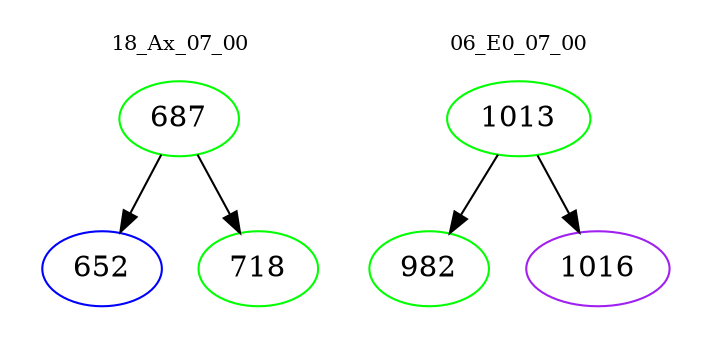 digraph{
subgraph cluster_0 {
color = white
label = "18_Ax_07_00";
fontsize=10;
T0_687 [label="687", color="green"]
T0_687 -> T0_652 [color="black"]
T0_652 [label="652", color="blue"]
T0_687 -> T0_718 [color="black"]
T0_718 [label="718", color="green"]
}
subgraph cluster_1 {
color = white
label = "06_E0_07_00";
fontsize=10;
T1_1013 [label="1013", color="green"]
T1_1013 -> T1_982 [color="black"]
T1_982 [label="982", color="green"]
T1_1013 -> T1_1016 [color="black"]
T1_1016 [label="1016", color="purple"]
}
}
